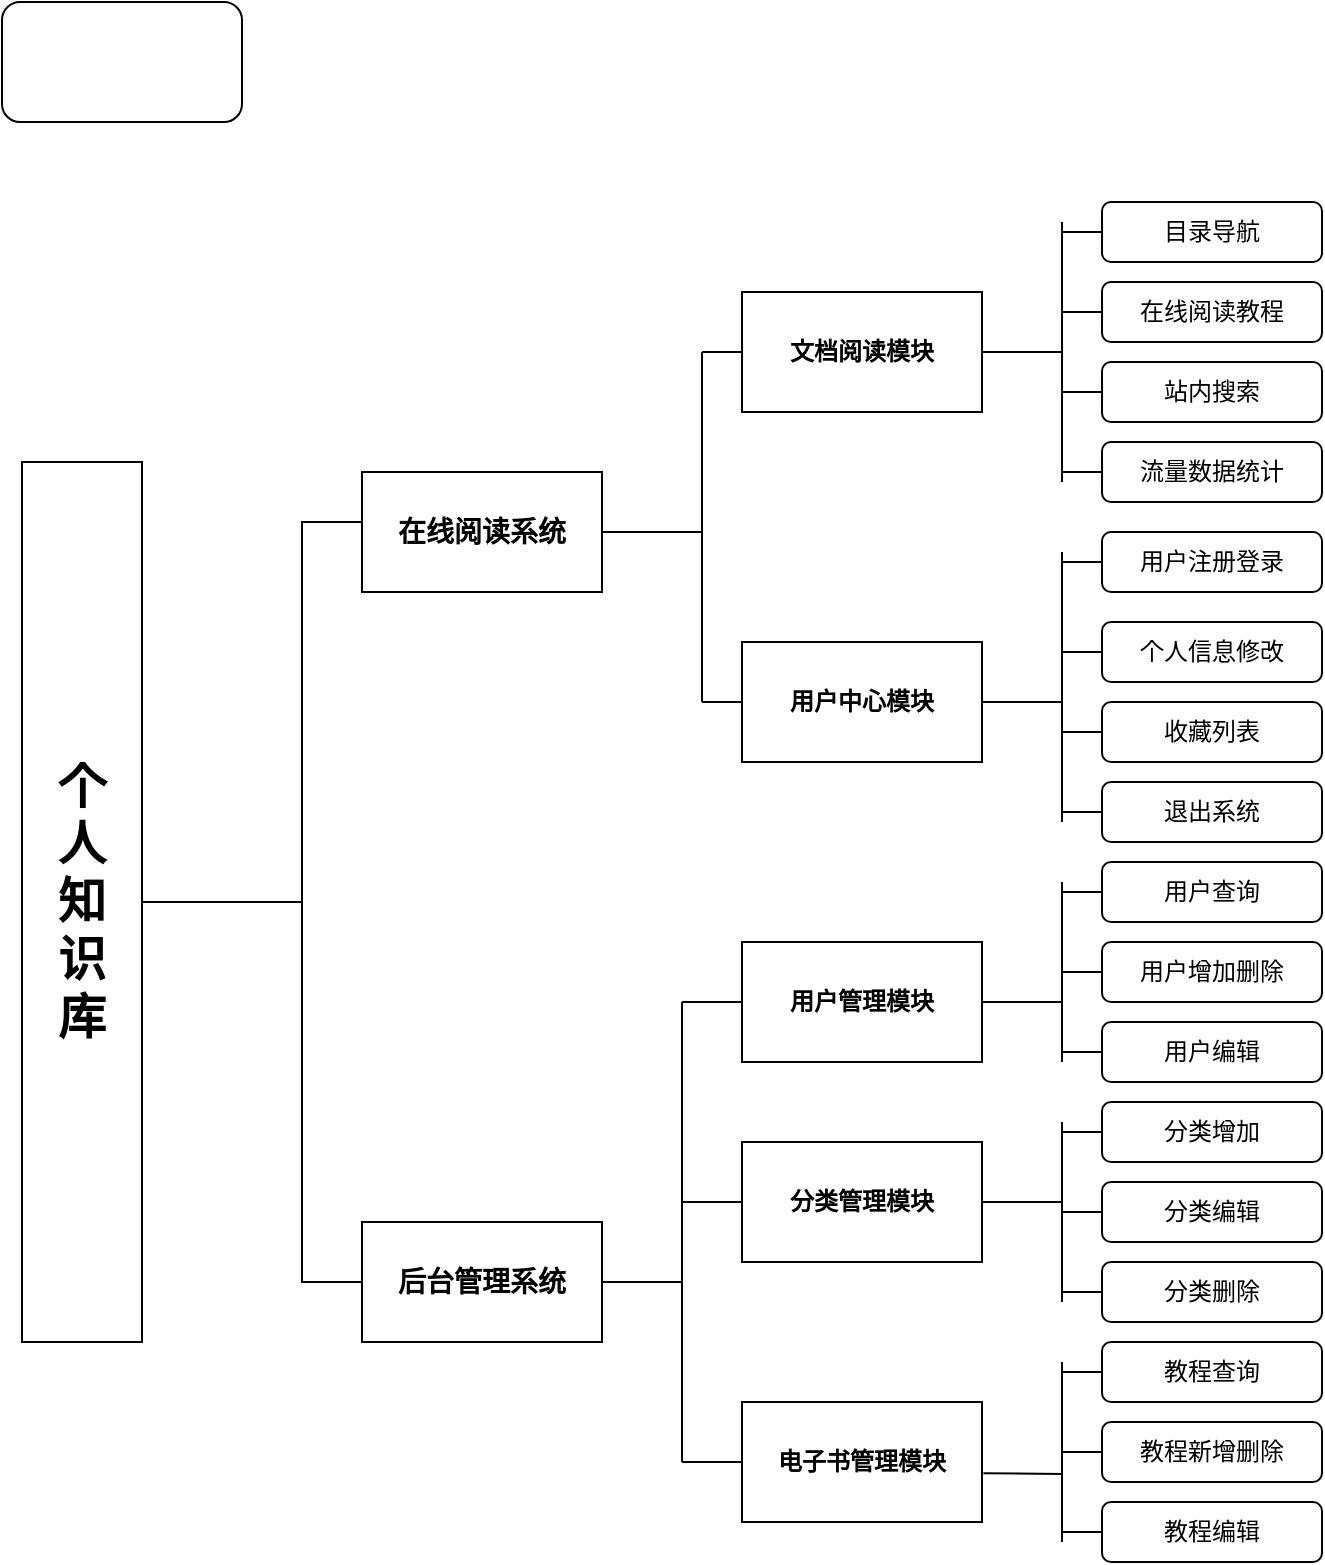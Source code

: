 <mxfile version="21.1.7" type="github">
  <diagram name="第 1 页" id="TmF-eybLoOuhkbg1tgr5">
    <mxGraphModel dx="1518" dy="1853" grid="1" gridSize="10" guides="1" tooltips="1" connect="1" arrows="1" fold="1" page="1" pageScale="1" pageWidth="827" pageHeight="1169" math="0" shadow="0">
      <root>
        <mxCell id="0" />
        <mxCell id="1" parent="0" />
        <mxCell id="l6QmSuYRG5UoU8oP4cPs-2" value="&lt;font style=&quot;font-size: 24px;&quot;&gt;&lt;b style=&quot;&quot;&gt;个&lt;br&gt;人&lt;br&gt;知&lt;br&gt;识&lt;br&gt;库&lt;/b&gt;&lt;/font&gt;" style="rounded=0;whiteSpace=wrap;html=1;" vertex="1" parent="1">
          <mxGeometry x="150" y="130" width="60" height="440" as="geometry" />
        </mxCell>
        <mxCell id="l6QmSuYRG5UoU8oP4cPs-10" value="&lt;font style=&quot;font-size: 14px;&quot;&gt;&lt;b&gt;后台管理系统&lt;/b&gt;&lt;/font&gt;" style="rounded=0;whiteSpace=wrap;html=1;" vertex="1" parent="1">
          <mxGeometry x="320" y="510" width="120" height="60" as="geometry" />
        </mxCell>
        <mxCell id="l6QmSuYRG5UoU8oP4cPs-11" value="&lt;font style=&quot;font-size: 14px;&quot;&gt;&lt;b&gt;在线阅读系统&lt;/b&gt;&lt;/font&gt;" style="rounded=0;whiteSpace=wrap;html=1;" vertex="1" parent="1">
          <mxGeometry x="320" y="135" width="120" height="60" as="geometry" />
        </mxCell>
        <mxCell id="l6QmSuYRG5UoU8oP4cPs-17" value="" style="endArrow=none;html=1;rounded=0;" edge="1" parent="1">
          <mxGeometry width="50" height="50" relative="1" as="geometry">
            <mxPoint x="290" y="350" as="sourcePoint" />
            <mxPoint x="320" y="160" as="targetPoint" />
            <Array as="points">
              <mxPoint x="290" y="160" />
              <mxPoint x="320" y="160" />
            </Array>
          </mxGeometry>
        </mxCell>
        <mxCell id="l6QmSuYRG5UoU8oP4cPs-20" value="" style="endArrow=none;html=1;rounded=0;exitX=1;exitY=0.5;exitDx=0;exitDy=0;entryX=0;entryY=0.5;entryDx=0;entryDy=0;" edge="1" parent="1" source="l6QmSuYRG5UoU8oP4cPs-2" target="l6QmSuYRG5UoU8oP4cPs-10">
          <mxGeometry width="50" height="50" relative="1" as="geometry">
            <mxPoint x="390" y="240" as="sourcePoint" />
            <mxPoint x="290" y="340" as="targetPoint" />
            <Array as="points">
              <mxPoint x="290" y="350" />
              <mxPoint x="290" y="540" />
            </Array>
          </mxGeometry>
        </mxCell>
        <mxCell id="l6QmSuYRG5UoU8oP4cPs-21" value="" style="endArrow=none;html=1;rounded=0;exitX=1;exitY=0.5;exitDx=0;exitDy=0;" edge="1" parent="1" source="l6QmSuYRG5UoU8oP4cPs-11">
          <mxGeometry width="50" height="50" relative="1" as="geometry">
            <mxPoint x="410" y="265" as="sourcePoint" />
            <mxPoint x="490" y="165" as="targetPoint" />
          </mxGeometry>
        </mxCell>
        <mxCell id="l6QmSuYRG5UoU8oP4cPs-24" value="在线阅读教程" style="rounded=1;whiteSpace=wrap;html=1;" vertex="1" parent="1">
          <mxGeometry x="690" y="40" width="110" height="30" as="geometry" />
        </mxCell>
        <mxCell id="l6QmSuYRG5UoU8oP4cPs-25" value="目录导航" style="rounded=1;whiteSpace=wrap;html=1;" vertex="1" parent="1">
          <mxGeometry x="690" width="110" height="30" as="geometry" />
        </mxCell>
        <mxCell id="l6QmSuYRG5UoU8oP4cPs-26" value="站内搜索" style="rounded=1;whiteSpace=wrap;html=1;" vertex="1" parent="1">
          <mxGeometry x="690" y="80" width="110" height="30" as="geometry" />
        </mxCell>
        <mxCell id="l6QmSuYRG5UoU8oP4cPs-27" value="流量数据统计" style="rounded=1;whiteSpace=wrap;html=1;" vertex="1" parent="1">
          <mxGeometry x="690" y="120" width="110" height="30" as="geometry" />
        </mxCell>
        <mxCell id="l6QmSuYRG5UoU8oP4cPs-30" value="&lt;b&gt;文档阅读模块&lt;/b&gt;" style="rounded=0;whiteSpace=wrap;html=1;" vertex="1" parent="1">
          <mxGeometry x="510" y="45" width="120" height="60" as="geometry" />
        </mxCell>
        <mxCell id="l6QmSuYRG5UoU8oP4cPs-31" value="" style="endArrow=none;html=1;rounded=0;" edge="1" parent="1">
          <mxGeometry width="50" height="50" relative="1" as="geometry">
            <mxPoint x="490" y="250" as="sourcePoint" />
            <mxPoint x="490" y="75" as="targetPoint" />
          </mxGeometry>
        </mxCell>
        <mxCell id="l6QmSuYRG5UoU8oP4cPs-34" value="&lt;b&gt;用户中心模块&lt;/b&gt;" style="rounded=0;whiteSpace=wrap;html=1;" vertex="1" parent="1">
          <mxGeometry x="510" y="220" width="120" height="60" as="geometry" />
        </mxCell>
        <mxCell id="l6QmSuYRG5UoU8oP4cPs-35" value="个人信息修改" style="rounded=1;whiteSpace=wrap;html=1;" vertex="1" parent="1">
          <mxGeometry x="690" y="210" width="110" height="30" as="geometry" />
        </mxCell>
        <mxCell id="l6QmSuYRG5UoU8oP4cPs-36" value="用户注册登录" style="rounded=1;whiteSpace=wrap;html=1;" vertex="1" parent="1">
          <mxGeometry x="690" y="165" width="110" height="30" as="geometry" />
        </mxCell>
        <mxCell id="l6QmSuYRG5UoU8oP4cPs-37" value="收藏列表" style="rounded=1;whiteSpace=wrap;html=1;" vertex="1" parent="1">
          <mxGeometry x="690" y="250" width="110" height="30" as="geometry" />
        </mxCell>
        <mxCell id="l6QmSuYRG5UoU8oP4cPs-38" value="退出系统" style="rounded=1;whiteSpace=wrap;html=1;" vertex="1" parent="1">
          <mxGeometry x="690" y="290" width="110" height="30" as="geometry" />
        </mxCell>
        <mxCell id="l6QmSuYRG5UoU8oP4cPs-39" value="" style="endArrow=none;html=1;rounded=0;entryX=0;entryY=0.5;entryDx=0;entryDy=0;" edge="1" parent="1" target="l6QmSuYRG5UoU8oP4cPs-30">
          <mxGeometry width="50" height="50" relative="1" as="geometry">
            <mxPoint x="490" y="75" as="sourcePoint" />
            <mxPoint x="500" y="175" as="targetPoint" />
          </mxGeometry>
        </mxCell>
        <mxCell id="l6QmSuYRG5UoU8oP4cPs-44" value="" style="endArrow=none;html=1;rounded=0;entryX=0;entryY=0.5;entryDx=0;entryDy=0;" edge="1" parent="1" target="l6QmSuYRG5UoU8oP4cPs-34">
          <mxGeometry width="50" height="50" relative="1" as="geometry">
            <mxPoint x="490" y="250" as="sourcePoint" />
            <mxPoint x="520" y="85" as="targetPoint" />
          </mxGeometry>
        </mxCell>
        <mxCell id="l6QmSuYRG5UoU8oP4cPs-45" value="" style="endArrow=none;html=1;rounded=0;exitX=1;exitY=0.5;exitDx=0;exitDy=0;" edge="1" parent="1" source="l6QmSuYRG5UoU8oP4cPs-30">
          <mxGeometry width="50" height="50" relative="1" as="geometry">
            <mxPoint x="510" y="95" as="sourcePoint" />
            <mxPoint x="670" y="75" as="targetPoint" />
          </mxGeometry>
        </mxCell>
        <mxCell id="l6QmSuYRG5UoU8oP4cPs-46" value="" style="endArrow=none;html=1;rounded=0;" edge="1" parent="1">
          <mxGeometry width="50" height="50" relative="1" as="geometry">
            <mxPoint x="670" y="140" as="sourcePoint" />
            <mxPoint x="670" y="10" as="targetPoint" />
          </mxGeometry>
        </mxCell>
        <mxCell id="l6QmSuYRG5UoU8oP4cPs-47" value="" style="endArrow=none;html=1;rounded=0;exitX=0;exitY=0.5;exitDx=0;exitDy=0;" edge="1" parent="1" source="l6QmSuYRG5UoU8oP4cPs-25">
          <mxGeometry width="50" height="50" relative="1" as="geometry">
            <mxPoint x="500" y="265" as="sourcePoint" />
            <mxPoint x="670" y="15" as="targetPoint" />
          </mxGeometry>
        </mxCell>
        <mxCell id="l6QmSuYRG5UoU8oP4cPs-48" value="" style="endArrow=none;html=1;rounded=0;exitX=0;exitY=0.5;exitDx=0;exitDy=0;" edge="1" parent="1" source="l6QmSuYRG5UoU8oP4cPs-24">
          <mxGeometry width="50" height="50" relative="1" as="geometry">
            <mxPoint x="700" y="10" as="sourcePoint" />
            <mxPoint x="670" y="55" as="targetPoint" />
          </mxGeometry>
        </mxCell>
        <mxCell id="l6QmSuYRG5UoU8oP4cPs-49" value="" style="endArrow=none;html=1;rounded=0;exitX=0;exitY=0.5;exitDx=0;exitDy=0;" edge="1" parent="1" source="l6QmSuYRG5UoU8oP4cPs-26">
          <mxGeometry width="50" height="50" relative="1" as="geometry">
            <mxPoint x="710" y="20" as="sourcePoint" />
            <mxPoint x="670" y="95" as="targetPoint" />
          </mxGeometry>
        </mxCell>
        <mxCell id="l6QmSuYRG5UoU8oP4cPs-50" value="" style="endArrow=none;html=1;rounded=0;exitX=0;exitY=0.5;exitDx=0;exitDy=0;" edge="1" parent="1" source="l6QmSuYRG5UoU8oP4cPs-27">
          <mxGeometry width="50" height="50" relative="1" as="geometry">
            <mxPoint x="720" y="30" as="sourcePoint" />
            <mxPoint x="670" y="135" as="targetPoint" />
          </mxGeometry>
        </mxCell>
        <mxCell id="l6QmSuYRG5UoU8oP4cPs-53" value="" style="endArrow=none;html=1;rounded=0;" edge="1" parent="1">
          <mxGeometry width="50" height="50" relative="1" as="geometry">
            <mxPoint x="670" y="310" as="sourcePoint" />
            <mxPoint x="670" y="175" as="targetPoint" />
          </mxGeometry>
        </mxCell>
        <mxCell id="l6QmSuYRG5UoU8oP4cPs-59" value="" style="endArrow=none;html=1;rounded=0;exitX=0;exitY=0.5;exitDx=0;exitDy=0;" edge="1" parent="1" source="l6QmSuYRG5UoU8oP4cPs-36">
          <mxGeometry width="50" height="50" relative="1" as="geometry">
            <mxPoint x="700" y="25" as="sourcePoint" />
            <mxPoint x="670" y="180" as="targetPoint" />
          </mxGeometry>
        </mxCell>
        <mxCell id="l6QmSuYRG5UoU8oP4cPs-60" value="" style="endArrow=none;html=1;rounded=0;exitX=0;exitY=0.5;exitDx=0;exitDy=0;" edge="1" parent="1" source="l6QmSuYRG5UoU8oP4cPs-35">
          <mxGeometry width="50" height="50" relative="1" as="geometry">
            <mxPoint x="700" y="190" as="sourcePoint" />
            <mxPoint x="670" y="225" as="targetPoint" />
          </mxGeometry>
        </mxCell>
        <mxCell id="l6QmSuYRG5UoU8oP4cPs-61" value="" style="endArrow=none;html=1;rounded=0;exitX=0;exitY=0.5;exitDx=0;exitDy=0;" edge="1" parent="1" source="l6QmSuYRG5UoU8oP4cPs-37">
          <mxGeometry width="50" height="50" relative="1" as="geometry">
            <mxPoint x="700" y="235" as="sourcePoint" />
            <mxPoint x="670" y="265" as="targetPoint" />
          </mxGeometry>
        </mxCell>
        <mxCell id="l6QmSuYRG5UoU8oP4cPs-62" value="" style="endArrow=none;html=1;rounded=0;exitX=0;exitY=0.5;exitDx=0;exitDy=0;" edge="1" parent="1" source="l6QmSuYRG5UoU8oP4cPs-38">
          <mxGeometry width="50" height="50" relative="1" as="geometry">
            <mxPoint x="700" y="275" as="sourcePoint" />
            <mxPoint x="670" y="305" as="targetPoint" />
          </mxGeometry>
        </mxCell>
        <mxCell id="l6QmSuYRG5UoU8oP4cPs-64" value="&lt;b&gt;用户管理模块&lt;/b&gt;" style="rounded=0;whiteSpace=wrap;html=1;" vertex="1" parent="1">
          <mxGeometry x="510" y="370" width="120" height="60" as="geometry" />
        </mxCell>
        <mxCell id="l6QmSuYRG5UoU8oP4cPs-65" value="" style="endArrow=none;html=1;rounded=0;" edge="1" parent="1">
          <mxGeometry width="50" height="50" relative="1" as="geometry">
            <mxPoint x="480" y="630" as="sourcePoint" />
            <mxPoint x="480" y="400" as="targetPoint" />
          </mxGeometry>
        </mxCell>
        <mxCell id="l6QmSuYRG5UoU8oP4cPs-66" value="&lt;b&gt;电子书管理模块&lt;/b&gt;" style="rounded=0;whiteSpace=wrap;html=1;" vertex="1" parent="1">
          <mxGeometry x="510" y="600" width="120" height="60" as="geometry" />
        </mxCell>
        <mxCell id="l6QmSuYRG5UoU8oP4cPs-67" value="" style="endArrow=none;html=1;rounded=0;entryX=0;entryY=0.5;entryDx=0;entryDy=0;" edge="1" parent="1" target="l6QmSuYRG5UoU8oP4cPs-64">
          <mxGeometry width="50" height="50" relative="1" as="geometry">
            <mxPoint x="480" y="400" as="sourcePoint" />
            <mxPoint x="490" y="500" as="targetPoint" />
          </mxGeometry>
        </mxCell>
        <mxCell id="l6QmSuYRG5UoU8oP4cPs-68" value="" style="endArrow=none;html=1;rounded=0;entryX=0;entryY=0.5;entryDx=0;entryDy=0;" edge="1" parent="1" target="l6QmSuYRG5UoU8oP4cPs-66">
          <mxGeometry width="50" height="50" relative="1" as="geometry">
            <mxPoint x="480" y="630" as="sourcePoint" />
            <mxPoint x="510" y="410" as="targetPoint" />
          </mxGeometry>
        </mxCell>
        <mxCell id="l6QmSuYRG5UoU8oP4cPs-69" value="" style="endArrow=none;html=1;rounded=0;exitX=1;exitY=0.5;exitDx=0;exitDy=0;" edge="1" parent="1" source="l6QmSuYRG5UoU8oP4cPs-10">
          <mxGeometry width="50" height="50" relative="1" as="geometry">
            <mxPoint x="450" y="175" as="sourcePoint" />
            <mxPoint x="480" y="540" as="targetPoint" />
          </mxGeometry>
        </mxCell>
        <mxCell id="l6QmSuYRG5UoU8oP4cPs-71" value="&lt;b&gt;分类管理模块&lt;/b&gt;" style="rounded=0;whiteSpace=wrap;html=1;" vertex="1" parent="1">
          <mxGeometry x="510" y="470" width="120" height="60" as="geometry" />
        </mxCell>
        <mxCell id="l6QmSuYRG5UoU8oP4cPs-72" value="" style="endArrow=none;html=1;rounded=0;entryX=0;entryY=0.5;entryDx=0;entryDy=0;" edge="1" parent="1" target="l6QmSuYRG5UoU8oP4cPs-71">
          <mxGeometry width="50" height="50" relative="1" as="geometry">
            <mxPoint x="480" y="500" as="sourcePoint" />
            <mxPoint x="510" y="500" as="targetPoint" />
          </mxGeometry>
        </mxCell>
        <mxCell id="l6QmSuYRG5UoU8oP4cPs-73" value="用户增加删除" style="rounded=1;whiteSpace=wrap;html=1;" vertex="1" parent="1">
          <mxGeometry x="690" y="370" width="110" height="30" as="geometry" />
        </mxCell>
        <mxCell id="l6QmSuYRG5UoU8oP4cPs-74" value="用户查询" style="rounded=1;whiteSpace=wrap;html=1;" vertex="1" parent="1">
          <mxGeometry x="690" y="330" width="110" height="30" as="geometry" />
        </mxCell>
        <mxCell id="l6QmSuYRG5UoU8oP4cPs-75" value="用户编辑" style="rounded=1;whiteSpace=wrap;html=1;" vertex="1" parent="1">
          <mxGeometry x="690" y="410" width="110" height="30" as="geometry" />
        </mxCell>
        <mxCell id="l6QmSuYRG5UoU8oP4cPs-77" value="" style="endArrow=none;html=1;rounded=0;" edge="1" parent="1">
          <mxGeometry width="50" height="50" relative="1" as="geometry">
            <mxPoint x="670" y="430" as="sourcePoint" />
            <mxPoint x="670" y="340" as="targetPoint" />
          </mxGeometry>
        </mxCell>
        <mxCell id="l6QmSuYRG5UoU8oP4cPs-78" value="" style="endArrow=none;html=1;rounded=0;exitX=0;exitY=0.5;exitDx=0;exitDy=0;" edge="1" parent="1" source="l6QmSuYRG5UoU8oP4cPs-74">
          <mxGeometry width="50" height="50" relative="1" as="geometry">
            <mxPoint x="500" y="595" as="sourcePoint" />
            <mxPoint x="670" y="345" as="targetPoint" />
          </mxGeometry>
        </mxCell>
        <mxCell id="l6QmSuYRG5UoU8oP4cPs-79" value="" style="endArrow=none;html=1;rounded=0;exitX=0;exitY=0.5;exitDx=0;exitDy=0;" edge="1" parent="1" source="l6QmSuYRG5UoU8oP4cPs-73">
          <mxGeometry width="50" height="50" relative="1" as="geometry">
            <mxPoint x="700" y="340" as="sourcePoint" />
            <mxPoint x="670" y="385" as="targetPoint" />
          </mxGeometry>
        </mxCell>
        <mxCell id="l6QmSuYRG5UoU8oP4cPs-80" value="" style="endArrow=none;html=1;rounded=0;exitX=0;exitY=0.5;exitDx=0;exitDy=0;" edge="1" parent="1" source="l6QmSuYRG5UoU8oP4cPs-75">
          <mxGeometry width="50" height="50" relative="1" as="geometry">
            <mxPoint x="710" y="350" as="sourcePoint" />
            <mxPoint x="670" y="425" as="targetPoint" />
          </mxGeometry>
        </mxCell>
        <mxCell id="l6QmSuYRG5UoU8oP4cPs-82" value="分类编辑" style="rounded=1;whiteSpace=wrap;html=1;" vertex="1" parent="1">
          <mxGeometry x="690" y="490" width="110" height="30" as="geometry" />
        </mxCell>
        <mxCell id="l6QmSuYRG5UoU8oP4cPs-83" value="分类增加" style="rounded=1;whiteSpace=wrap;html=1;" vertex="1" parent="1">
          <mxGeometry x="690" y="450" width="110" height="30" as="geometry" />
        </mxCell>
        <mxCell id="l6QmSuYRG5UoU8oP4cPs-86" value="" style="endArrow=none;html=1;rounded=0;" edge="1" parent="1">
          <mxGeometry width="50" height="50" relative="1" as="geometry">
            <mxPoint x="670" y="550" as="sourcePoint" />
            <mxPoint x="670" y="460" as="targetPoint" />
          </mxGeometry>
        </mxCell>
        <mxCell id="l6QmSuYRG5UoU8oP4cPs-87" value="" style="endArrow=none;html=1;rounded=0;exitX=0;exitY=0.5;exitDx=0;exitDy=0;" edge="1" parent="1" source="l6QmSuYRG5UoU8oP4cPs-83">
          <mxGeometry width="50" height="50" relative="1" as="geometry">
            <mxPoint x="500" y="715" as="sourcePoint" />
            <mxPoint x="670" y="465" as="targetPoint" />
          </mxGeometry>
        </mxCell>
        <mxCell id="l6QmSuYRG5UoU8oP4cPs-88" value="" style="endArrow=none;html=1;rounded=0;exitX=0;exitY=0.5;exitDx=0;exitDy=0;" edge="1" parent="1" source="l6QmSuYRG5UoU8oP4cPs-82">
          <mxGeometry width="50" height="50" relative="1" as="geometry">
            <mxPoint x="700" y="460" as="sourcePoint" />
            <mxPoint x="670" y="505" as="targetPoint" />
          </mxGeometry>
        </mxCell>
        <mxCell id="l6QmSuYRG5UoU8oP4cPs-89" value="" style="endArrow=none;html=1;rounded=0;exitX=0;exitY=0.5;exitDx=0;exitDy=0;" edge="1" parent="1" source="l6QmSuYRG5UoU8oP4cPs-91">
          <mxGeometry width="50" height="50" relative="1" as="geometry">
            <mxPoint x="690" y="540" as="sourcePoint" />
            <mxPoint x="670" y="545" as="targetPoint" />
          </mxGeometry>
        </mxCell>
        <mxCell id="l6QmSuYRG5UoU8oP4cPs-91" value="分类删除" style="rounded=1;whiteSpace=wrap;html=1;" vertex="1" parent="1">
          <mxGeometry x="690" y="530" width="110" height="30" as="geometry" />
        </mxCell>
        <mxCell id="l6QmSuYRG5UoU8oP4cPs-93" value="教程新增删除" style="rounded=1;whiteSpace=wrap;html=1;" vertex="1" parent="1">
          <mxGeometry x="690" y="610" width="110" height="30" as="geometry" />
        </mxCell>
        <mxCell id="l6QmSuYRG5UoU8oP4cPs-94" value="教程查询" style="rounded=1;whiteSpace=wrap;html=1;" vertex="1" parent="1">
          <mxGeometry x="690" y="570" width="110" height="30" as="geometry" />
        </mxCell>
        <mxCell id="l6QmSuYRG5UoU8oP4cPs-96" value="" style="endArrow=none;html=1;rounded=0;" edge="1" parent="1">
          <mxGeometry width="50" height="50" relative="1" as="geometry">
            <mxPoint x="670" y="670" as="sourcePoint" />
            <mxPoint x="670" y="580" as="targetPoint" />
          </mxGeometry>
        </mxCell>
        <mxCell id="l6QmSuYRG5UoU8oP4cPs-97" value="" style="endArrow=none;html=1;rounded=0;exitX=0;exitY=0.5;exitDx=0;exitDy=0;" edge="1" parent="1" source="l6QmSuYRG5UoU8oP4cPs-94">
          <mxGeometry width="50" height="50" relative="1" as="geometry">
            <mxPoint x="500" y="835" as="sourcePoint" />
            <mxPoint x="670" y="585" as="targetPoint" />
          </mxGeometry>
        </mxCell>
        <mxCell id="l6QmSuYRG5UoU8oP4cPs-98" value="" style="endArrow=none;html=1;rounded=0;exitX=0;exitY=0.5;exitDx=0;exitDy=0;" edge="1" parent="1" source="l6QmSuYRG5UoU8oP4cPs-93">
          <mxGeometry width="50" height="50" relative="1" as="geometry">
            <mxPoint x="700" y="580" as="sourcePoint" />
            <mxPoint x="670" y="625" as="targetPoint" />
          </mxGeometry>
        </mxCell>
        <mxCell id="l6QmSuYRG5UoU8oP4cPs-99" value="" style="endArrow=none;html=1;rounded=0;exitX=0;exitY=0.5;exitDx=0;exitDy=0;" edge="1" parent="1" source="l6QmSuYRG5UoU8oP4cPs-101">
          <mxGeometry width="50" height="50" relative="1" as="geometry">
            <mxPoint x="690" y="660" as="sourcePoint" />
            <mxPoint x="670" y="665" as="targetPoint" />
          </mxGeometry>
        </mxCell>
        <mxCell id="l6QmSuYRG5UoU8oP4cPs-101" value="教程编辑" style="rounded=1;whiteSpace=wrap;html=1;" vertex="1" parent="1">
          <mxGeometry x="690" y="650" width="110" height="30" as="geometry" />
        </mxCell>
        <mxCell id="l6QmSuYRG5UoU8oP4cPs-102" value="" style="endArrow=none;html=1;rounded=0;exitX=1;exitY=0.5;exitDx=0;exitDy=0;" edge="1" parent="1" source="l6QmSuYRG5UoU8oP4cPs-64">
          <mxGeometry width="50" height="50" relative="1" as="geometry">
            <mxPoint x="640" y="215" as="sourcePoint" />
            <mxPoint x="670" y="400" as="targetPoint" />
          </mxGeometry>
        </mxCell>
        <mxCell id="l6QmSuYRG5UoU8oP4cPs-103" value="" style="endArrow=none;html=1;rounded=0;exitX=1;exitY=0.5;exitDx=0;exitDy=0;" edge="1" parent="1" source="l6QmSuYRG5UoU8oP4cPs-71">
          <mxGeometry width="50" height="50" relative="1" as="geometry">
            <mxPoint x="640" y="360" as="sourcePoint" />
            <mxPoint x="670" y="500" as="targetPoint" />
          </mxGeometry>
        </mxCell>
        <mxCell id="l6QmSuYRG5UoU8oP4cPs-104" value="" style="endArrow=none;html=1;rounded=0;exitX=1.006;exitY=0.593;exitDx=0;exitDy=0;exitPerimeter=0;" edge="1" parent="1" source="l6QmSuYRG5UoU8oP4cPs-66">
          <mxGeometry width="50" height="50" relative="1" as="geometry">
            <mxPoint x="640" y="500" as="sourcePoint" />
            <mxPoint x="670" y="636" as="targetPoint" />
          </mxGeometry>
        </mxCell>
        <mxCell id="l6QmSuYRG5UoU8oP4cPs-106" value="" style="endArrow=none;html=1;rounded=0;exitX=1;exitY=0.5;exitDx=0;exitDy=0;" edge="1" parent="1" source="l6QmSuYRG5UoU8oP4cPs-34">
          <mxGeometry width="50" height="50" relative="1" as="geometry">
            <mxPoint x="500" y="260" as="sourcePoint" />
            <mxPoint x="670" y="250" as="targetPoint" />
          </mxGeometry>
        </mxCell>
        <mxCell id="l6QmSuYRG5UoU8oP4cPs-107" value="" style="rounded=1;whiteSpace=wrap;html=1;strokeColor=default;fontFamily=Helvetica;fontSize=12;fontColor=default;fillColor=default;" vertex="1" parent="1">
          <mxGeometry x="140" y="-100" width="120" height="60" as="geometry" />
        </mxCell>
      </root>
    </mxGraphModel>
  </diagram>
</mxfile>

